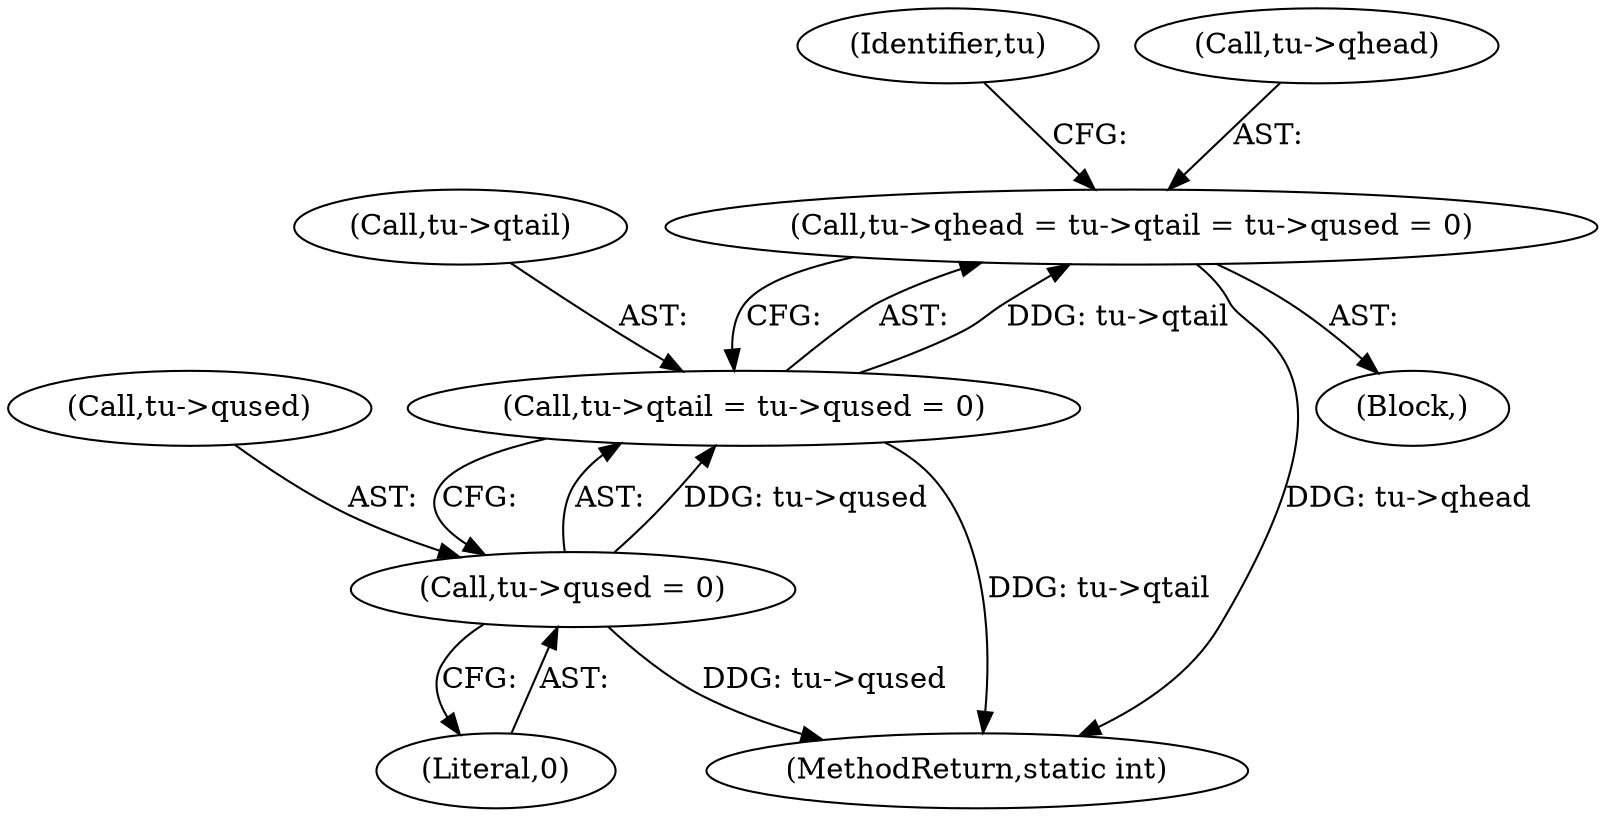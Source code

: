digraph "0_linux_ba3021b2c79b2fa9114f92790a99deb27a65b728@pointer" {
"1000184" [label="(Call,tu->qhead = tu->qtail = tu->qused = 0)"];
"1000188" [label="(Call,tu->qtail = tu->qused = 0)"];
"1000192" [label="(Call,tu->qused = 0)"];
"1000327" [label="(MethodReturn,static int)"];
"1000184" [label="(Call,tu->qhead = tu->qtail = tu->qused = 0)"];
"1000188" [label="(Call,tu->qtail = tu->qused = 0)"];
"1000193" [label="(Call,tu->qused)"];
"1000189" [label="(Call,tu->qtail)"];
"1000192" [label="(Call,tu->qused = 0)"];
"1000196" [label="(Literal,0)"];
"1000199" [label="(Identifier,tu)"];
"1000103" [label="(Block,)"];
"1000185" [label="(Call,tu->qhead)"];
"1000184" -> "1000103"  [label="AST: "];
"1000184" -> "1000188"  [label="CFG: "];
"1000185" -> "1000184"  [label="AST: "];
"1000188" -> "1000184"  [label="AST: "];
"1000199" -> "1000184"  [label="CFG: "];
"1000184" -> "1000327"  [label="DDG: tu->qhead"];
"1000188" -> "1000184"  [label="DDG: tu->qtail"];
"1000188" -> "1000192"  [label="CFG: "];
"1000189" -> "1000188"  [label="AST: "];
"1000192" -> "1000188"  [label="AST: "];
"1000188" -> "1000327"  [label="DDG: tu->qtail"];
"1000192" -> "1000188"  [label="DDG: tu->qused"];
"1000192" -> "1000196"  [label="CFG: "];
"1000193" -> "1000192"  [label="AST: "];
"1000196" -> "1000192"  [label="AST: "];
"1000192" -> "1000327"  [label="DDG: tu->qused"];
}
